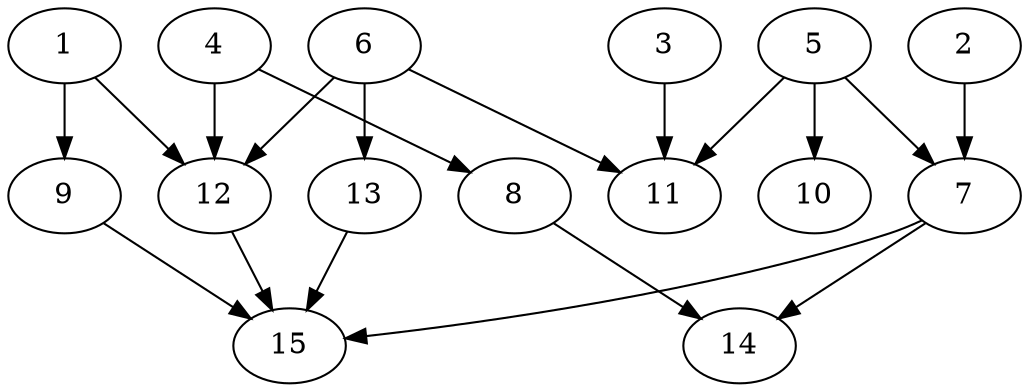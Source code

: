 // DAG automatically generated by daggen at Thu Oct  3 13:59:27 2019
// ./daggen --dot -n 15 --ccr 0.4 --fat 0.7 --regular 0.5 --density 0.6 --mindata 5242880 --maxdata 52428800 
digraph G {
  1 [size="93038080", alpha="0.16", expect_size="37215232"] 
  1 -> 9 [size ="37215232"]
  1 -> 12 [size ="37215232"]
  2 [size="99553280", alpha="0.12", expect_size="39821312"] 
  2 -> 7 [size ="39821312"]
  3 [size="50746880", alpha="0.01", expect_size="20298752"] 
  3 -> 11 [size ="20298752"]
  4 [size="80455680", alpha="0.10", expect_size="32182272"] 
  4 -> 8 [size ="32182272"]
  4 -> 12 [size ="32182272"]
  5 [size="18357760", alpha="0.14", expect_size="7343104"] 
  5 -> 7 [size ="7343104"]
  5 -> 10 [size ="7343104"]
  5 -> 11 [size ="7343104"]
  6 [size="125342720", alpha="0.14", expect_size="50137088"] 
  6 -> 11 [size ="50137088"]
  6 -> 12 [size ="50137088"]
  6 -> 13 [size ="50137088"]
  7 [size="24512000", alpha="0.07", expect_size="9804800"] 
  7 -> 14 [size ="9804800"]
  7 -> 15 [size ="9804800"]
  8 [size="115793920", alpha="0.20", expect_size="46317568"] 
  8 -> 14 [size ="46317568"]
  9 [size="45667840", alpha="0.19", expect_size="18267136"] 
  9 -> 15 [size ="18267136"]
  10 [size="75417600", alpha="0.14", expect_size="30167040"] 
  11 [size="121617920", alpha="0.18", expect_size="48647168"] 
  12 [size="99102720", alpha="0.11", expect_size="39641088"] 
  12 -> 15 [size ="39641088"]
  13 [size="53637120", alpha="0.06", expect_size="21454848"] 
  13 -> 15 [size ="21454848"]
  14 [size="59366400", alpha="0.14", expect_size="23746560"] 
  15 [size="119764480", alpha="0.09", expect_size="47905792"] 
}
